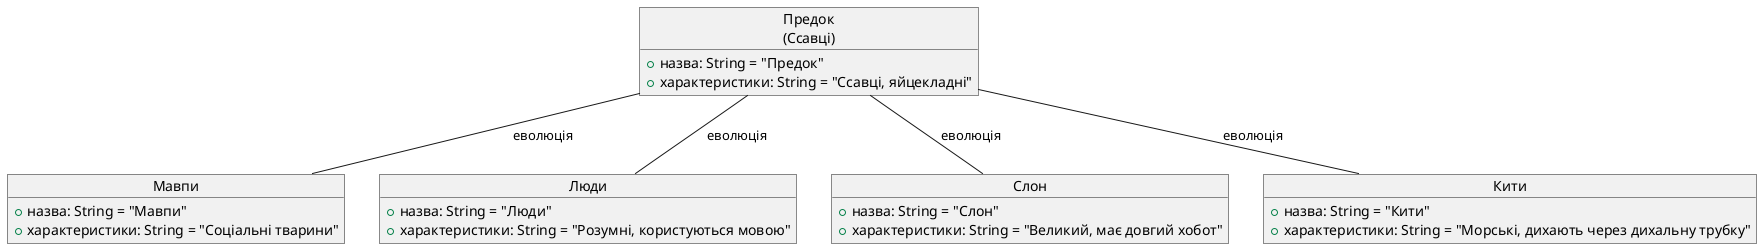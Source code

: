 @startuml
object "Предок\n(Ссавці)" as Ancestor {
    +назва: String = "Предок"
    +характеристики: String = "Ссавці, яйцекладні"
}

object "Мавпи" as Monkeys {
    +назва: String = "Мавпи"
    +характеристики: String = "Соціальні тварини"
}

object "Люди" as Humans {
    +назва: String = "Люди"
    +характеристики: String = "Розумні, користуються мовою"
}

object "Слон" as Elephant {
    +назва: String = "Слон"
    +характеристики: String = "Великий, має довгий хобот"
}

object "Кити" as Whales {
    +назва: String = "Кити"
    +характеристики: String = "Морські, дихають через дихальну трубку"
}

Ancestor -- Monkeys : "еволюція"
Ancestor -- Humans : "еволюція"
Ancestor -- Elephant : "еволюція"
Ancestor -- Whales : "еволюція"

@enduml